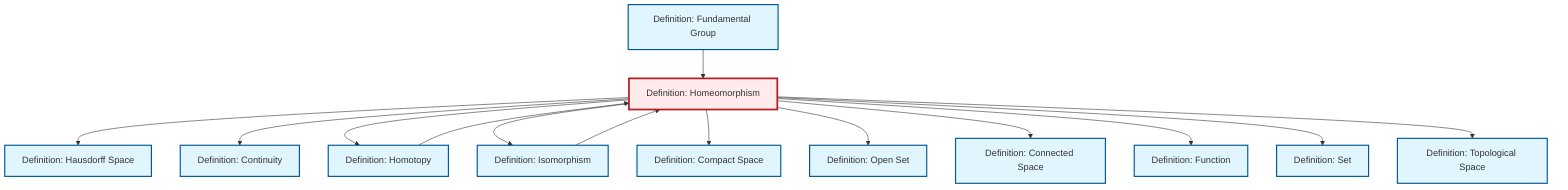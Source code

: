 graph TD
    classDef definition fill:#e1f5fe,stroke:#01579b,stroke-width:2px
    classDef theorem fill:#f3e5f5,stroke:#4a148c,stroke-width:2px
    classDef axiom fill:#fff3e0,stroke:#e65100,stroke-width:2px
    classDef example fill:#e8f5e9,stroke:#1b5e20,stroke-width:2px
    classDef current fill:#ffebee,stroke:#b71c1c,stroke-width:3px
    def-fundamental-group["Definition: Fundamental Group"]:::definition
    def-hausdorff["Definition: Hausdorff Space"]:::definition
    def-topological-space["Definition: Topological Space"]:::definition
    def-set["Definition: Set"]:::definition
    def-continuity["Definition: Continuity"]:::definition
    def-function["Definition: Function"]:::definition
    def-homotopy["Definition: Homotopy"]:::definition
    def-compact["Definition: Compact Space"]:::definition
    def-connected["Definition: Connected Space"]:::definition
    def-open-set["Definition: Open Set"]:::definition
    def-homeomorphism["Definition: Homeomorphism"]:::definition
    def-isomorphism["Definition: Isomorphism"]:::definition
    def-homotopy --> def-homeomorphism
    def-fundamental-group --> def-homeomorphism
    def-homeomorphism --> def-hausdorff
    def-homeomorphism --> def-continuity
    def-homeomorphism --> def-homotopy
    def-isomorphism --> def-homeomorphism
    def-homeomorphism --> def-isomorphism
    def-homeomorphism --> def-compact
    def-homeomorphism --> def-open-set
    def-homeomorphism --> def-connected
    def-homeomorphism --> def-function
    def-homeomorphism --> def-set
    def-homeomorphism --> def-topological-space
    class def-homeomorphism current